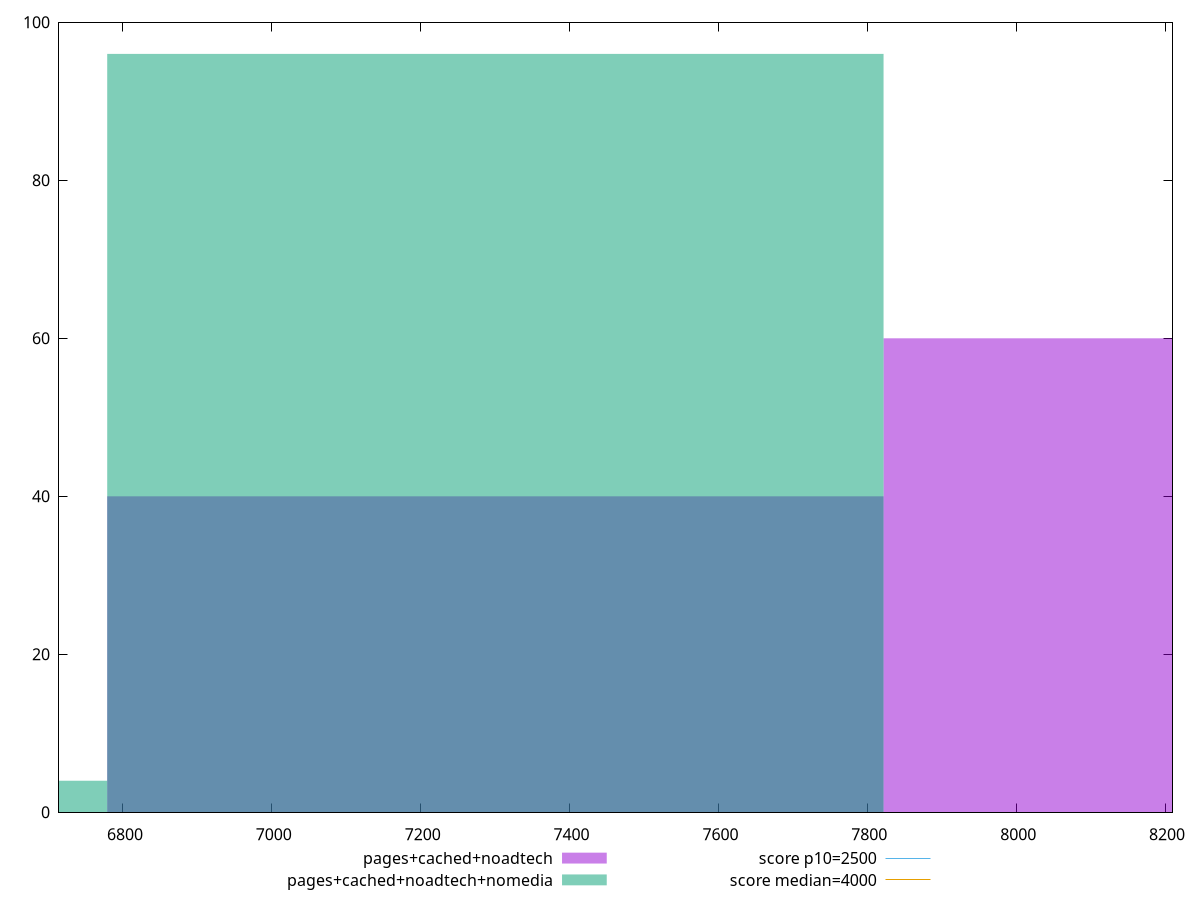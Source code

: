 reset

$pagesCachedNoadtech <<EOF
7300.411471457979 40
8343.327395951976 60
EOF

$pagesCachedNoadtechNomedia <<EOF
7300.411471457979 96
6257.495546963982 4
EOF

set key outside below
set boxwidth 1042.915924493997
set xrange [6714.1804999999995:8210.0304]
set yrange [0:100]
set trange [0:100]
set style fill transparent solid 0.5 noborder

set parametric
set terminal svg size 640, 500 enhanced background rgb 'white'
set output "report_00018_2021-02-10T15-25-16.877Z/largest-contentful-paint/comparison/histogram/2_vs_3.svg"

plot $pagesCachedNoadtech title "pages+cached+noadtech" with boxes, \
     $pagesCachedNoadtechNomedia title "pages+cached+noadtech+nomedia" with boxes, \
     2500,t title "score p10=2500", \
     4000,t title "score median=4000"

reset
